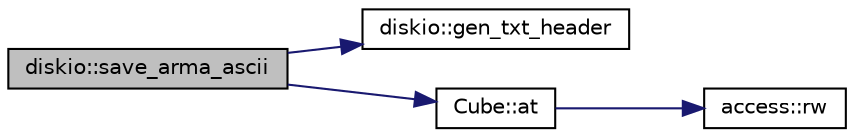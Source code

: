 digraph "diskio::save_arma_ascii"
{
  edge [fontname="Helvetica",fontsize="10",labelfontname="Helvetica",labelfontsize="10"];
  node [fontname="Helvetica",fontsize="10",shape=record];
  rankdir="LR";
  Node1 [label="diskio::save_arma_ascii",height=0.2,width=0.4,color="black", fillcolor="grey75", style="filled" fontcolor="black"];
  Node1 -> Node2 [color="midnightblue",fontsize="10",style="solid",fontname="Helvetica"];
  Node2 [label="diskio::gen_txt_header",height=0.2,width=0.4,color="black", fillcolor="white", style="filled",URL="$group__diskio.html#ga516d274a7df21c9eee685089d6eeed37"];
  Node1 -> Node3 [color="midnightblue",fontsize="10",style="solid",fontname="Helvetica"];
  Node3 [label="Cube::at",height=0.2,width=0.4,color="black", fillcolor="white", style="filled",URL="$group___cube.html#ga5cac3c7cf293f31f8e4cefa15fabb54b",tooltip="linear element accessor (treats the cube as a vector); no bounds check."];
  Node3 -> Node4 [color="midnightblue",fontsize="10",style="solid",fontname="Helvetica"];
  Node4 [label="access::rw",height=0.2,width=0.4,color="black", fillcolor="white", style="filled",URL="$classaccess.html#acd46d2d9e6004074b21bdec6a2f23c6e",tooltip="internal function to allow modification of data declared as read-only (use with caution)"];
}
